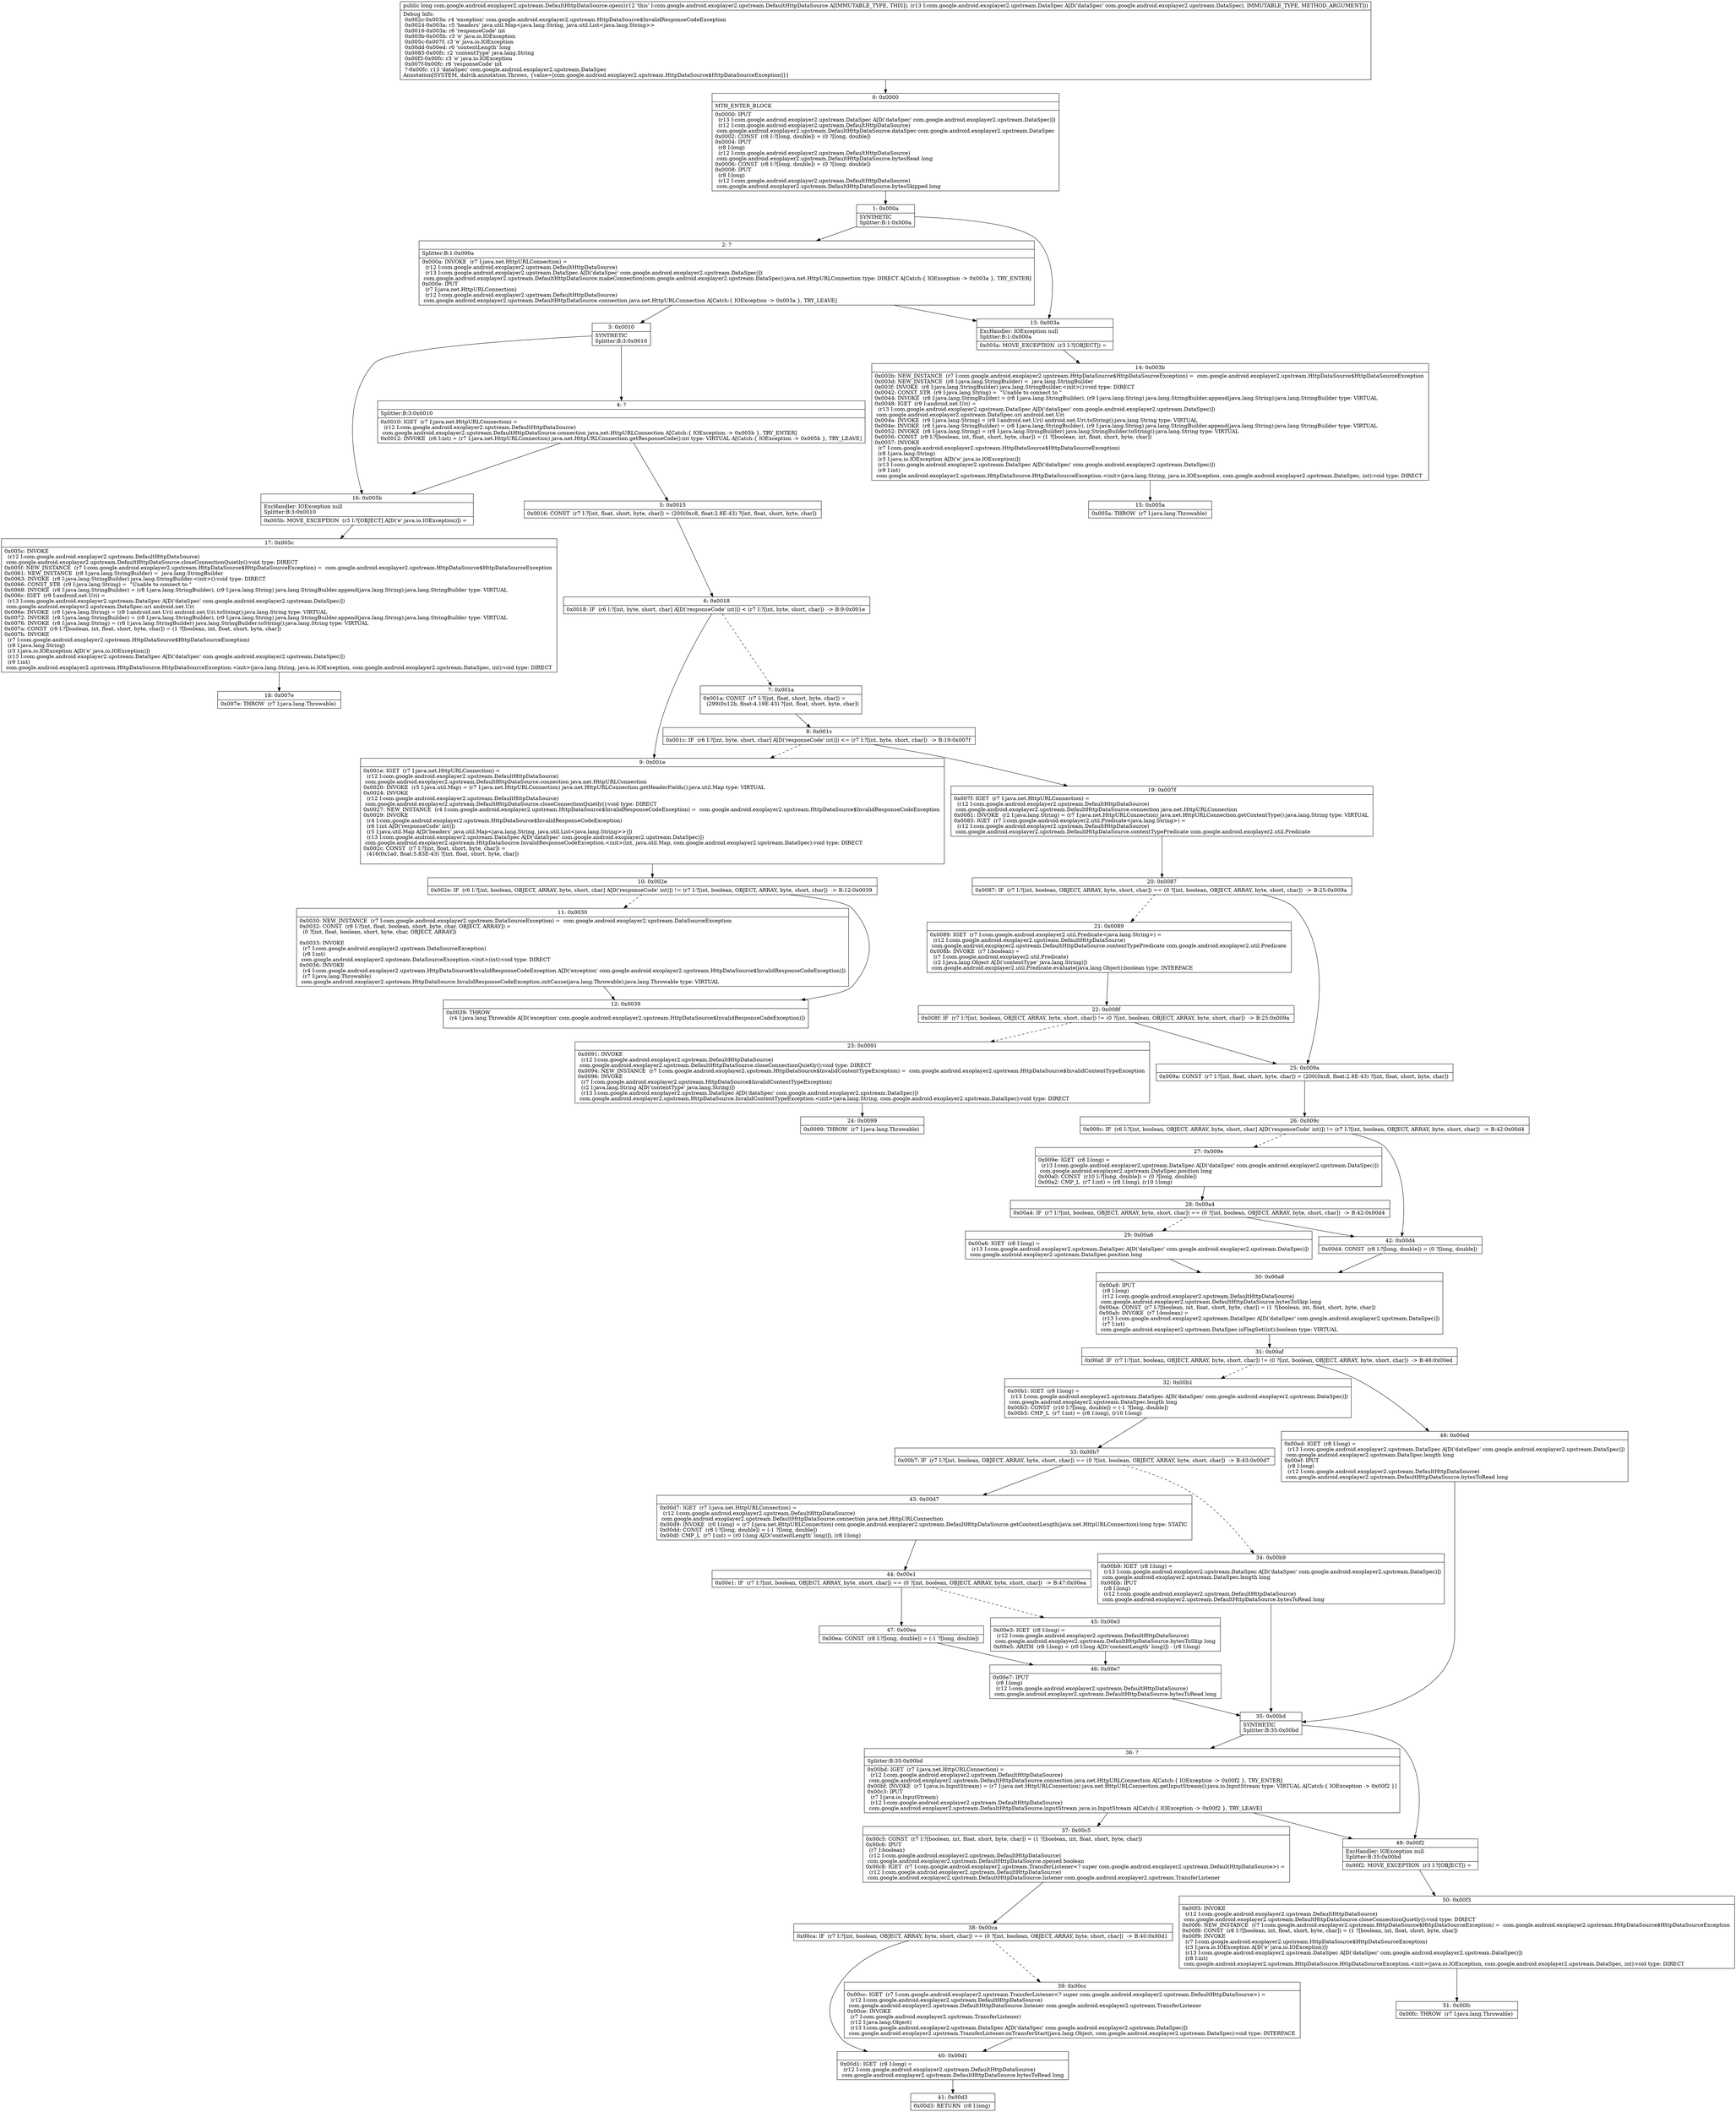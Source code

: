 digraph "CFG forcom.google.android.exoplayer2.upstream.DefaultHttpDataSource.open(Lcom\/google\/android\/exoplayer2\/upstream\/DataSpec;)J" {
Node_0 [shape=record,label="{0\:\ 0x0000|MTH_ENTER_BLOCK\l|0x0000: IPUT  \l  (r13 I:com.google.android.exoplayer2.upstream.DataSpec A[D('dataSpec' com.google.android.exoplayer2.upstream.DataSpec)])\l  (r12 I:com.google.android.exoplayer2.upstream.DefaultHttpDataSource)\l com.google.android.exoplayer2.upstream.DefaultHttpDataSource.dataSpec com.google.android.exoplayer2.upstream.DataSpec \l0x0002: CONST  (r8 I:?[long, double]) = (0 ?[long, double]) \l0x0004: IPUT  \l  (r8 I:long)\l  (r12 I:com.google.android.exoplayer2.upstream.DefaultHttpDataSource)\l com.google.android.exoplayer2.upstream.DefaultHttpDataSource.bytesRead long \l0x0006: CONST  (r8 I:?[long, double]) = (0 ?[long, double]) \l0x0008: IPUT  \l  (r8 I:long)\l  (r12 I:com.google.android.exoplayer2.upstream.DefaultHttpDataSource)\l com.google.android.exoplayer2.upstream.DefaultHttpDataSource.bytesSkipped long \l}"];
Node_1 [shape=record,label="{1\:\ 0x000a|SYNTHETIC\lSplitter:B:1:0x000a\l}"];
Node_2 [shape=record,label="{2\:\ ?|Splitter:B:1:0x000a\l|0x000a: INVOKE  (r7 I:java.net.HttpURLConnection) = \l  (r12 I:com.google.android.exoplayer2.upstream.DefaultHttpDataSource)\l  (r13 I:com.google.android.exoplayer2.upstream.DataSpec A[D('dataSpec' com.google.android.exoplayer2.upstream.DataSpec)])\l com.google.android.exoplayer2.upstream.DefaultHttpDataSource.makeConnection(com.google.android.exoplayer2.upstream.DataSpec):java.net.HttpURLConnection type: DIRECT A[Catch:\{ IOException \-\> 0x003a \}, TRY_ENTER]\l0x000e: IPUT  \l  (r7 I:java.net.HttpURLConnection)\l  (r12 I:com.google.android.exoplayer2.upstream.DefaultHttpDataSource)\l com.google.android.exoplayer2.upstream.DefaultHttpDataSource.connection java.net.HttpURLConnection A[Catch:\{ IOException \-\> 0x003a \}, TRY_LEAVE]\l}"];
Node_3 [shape=record,label="{3\:\ 0x0010|SYNTHETIC\lSplitter:B:3:0x0010\l}"];
Node_4 [shape=record,label="{4\:\ ?|Splitter:B:3:0x0010\l|0x0010: IGET  (r7 I:java.net.HttpURLConnection) = \l  (r12 I:com.google.android.exoplayer2.upstream.DefaultHttpDataSource)\l com.google.android.exoplayer2.upstream.DefaultHttpDataSource.connection java.net.HttpURLConnection A[Catch:\{ IOException \-\> 0x005b \}, TRY_ENTER]\l0x0012: INVOKE  (r6 I:int) = (r7 I:java.net.HttpURLConnection) java.net.HttpURLConnection.getResponseCode():int type: VIRTUAL A[Catch:\{ IOException \-\> 0x005b \}, TRY_LEAVE]\l}"];
Node_5 [shape=record,label="{5\:\ 0x0015|0x0016: CONST  (r7 I:?[int, float, short, byte, char]) = (200(0xc8, float:2.8E\-43) ?[int, float, short, byte, char]) \l}"];
Node_6 [shape=record,label="{6\:\ 0x0018|0x0018: IF  (r6 I:?[int, byte, short, char] A[D('responseCode' int)]) \< (r7 I:?[int, byte, short, char])  \-\> B:9:0x001e \l}"];
Node_7 [shape=record,label="{7\:\ 0x001a|0x001a: CONST  (r7 I:?[int, float, short, byte, char]) = \l  (299(0x12b, float:4.19E\-43) ?[int, float, short, byte, char])\l \l}"];
Node_8 [shape=record,label="{8\:\ 0x001c|0x001c: IF  (r6 I:?[int, byte, short, char] A[D('responseCode' int)]) \<= (r7 I:?[int, byte, short, char])  \-\> B:19:0x007f \l}"];
Node_9 [shape=record,label="{9\:\ 0x001e|0x001e: IGET  (r7 I:java.net.HttpURLConnection) = \l  (r12 I:com.google.android.exoplayer2.upstream.DefaultHttpDataSource)\l com.google.android.exoplayer2.upstream.DefaultHttpDataSource.connection java.net.HttpURLConnection \l0x0020: INVOKE  (r5 I:java.util.Map) = (r7 I:java.net.HttpURLConnection) java.net.HttpURLConnection.getHeaderFields():java.util.Map type: VIRTUAL \l0x0024: INVOKE  \l  (r12 I:com.google.android.exoplayer2.upstream.DefaultHttpDataSource)\l com.google.android.exoplayer2.upstream.DefaultHttpDataSource.closeConnectionQuietly():void type: DIRECT \l0x0027: NEW_INSTANCE  (r4 I:com.google.android.exoplayer2.upstream.HttpDataSource$InvalidResponseCodeException) =  com.google.android.exoplayer2.upstream.HttpDataSource$InvalidResponseCodeException \l0x0029: INVOKE  \l  (r4 I:com.google.android.exoplayer2.upstream.HttpDataSource$InvalidResponseCodeException)\l  (r6 I:int A[D('responseCode' int)])\l  (r5 I:java.util.Map A[D('headers' java.util.Map\<java.lang.String, java.util.List\<java.lang.String\>\>)])\l  (r13 I:com.google.android.exoplayer2.upstream.DataSpec A[D('dataSpec' com.google.android.exoplayer2.upstream.DataSpec)])\l com.google.android.exoplayer2.upstream.HttpDataSource.InvalidResponseCodeException.\<init\>(int, java.util.Map, com.google.android.exoplayer2.upstream.DataSpec):void type: DIRECT \l0x002c: CONST  (r7 I:?[int, float, short, byte, char]) = \l  (416(0x1a0, float:5.83E\-43) ?[int, float, short, byte, char])\l \l}"];
Node_10 [shape=record,label="{10\:\ 0x002e|0x002e: IF  (r6 I:?[int, boolean, OBJECT, ARRAY, byte, short, char] A[D('responseCode' int)]) != (r7 I:?[int, boolean, OBJECT, ARRAY, byte, short, char])  \-\> B:12:0x0039 \l}"];
Node_11 [shape=record,label="{11\:\ 0x0030|0x0030: NEW_INSTANCE  (r7 I:com.google.android.exoplayer2.upstream.DataSourceException) =  com.google.android.exoplayer2.upstream.DataSourceException \l0x0032: CONST  (r8 I:?[int, float, boolean, short, byte, char, OBJECT, ARRAY]) = \l  (0 ?[int, float, boolean, short, byte, char, OBJECT, ARRAY])\l \l0x0033: INVOKE  \l  (r7 I:com.google.android.exoplayer2.upstream.DataSourceException)\l  (r8 I:int)\l com.google.android.exoplayer2.upstream.DataSourceException.\<init\>(int):void type: DIRECT \l0x0036: INVOKE  \l  (r4 I:com.google.android.exoplayer2.upstream.HttpDataSource$InvalidResponseCodeException A[D('exception' com.google.android.exoplayer2.upstream.HttpDataSource$InvalidResponseCodeException)])\l  (r7 I:java.lang.Throwable)\l com.google.android.exoplayer2.upstream.HttpDataSource.InvalidResponseCodeException.initCause(java.lang.Throwable):java.lang.Throwable type: VIRTUAL \l}"];
Node_12 [shape=record,label="{12\:\ 0x0039|0x0039: THROW  \l  (r4 I:java.lang.Throwable A[D('exception' com.google.android.exoplayer2.upstream.HttpDataSource$InvalidResponseCodeException)])\l \l}"];
Node_13 [shape=record,label="{13\:\ 0x003a|ExcHandler: IOException null\lSplitter:B:1:0x000a\l|0x003a: MOVE_EXCEPTION  (r3 I:?[OBJECT]) =  \l}"];
Node_14 [shape=record,label="{14\:\ 0x003b|0x003b: NEW_INSTANCE  (r7 I:com.google.android.exoplayer2.upstream.HttpDataSource$HttpDataSourceException) =  com.google.android.exoplayer2.upstream.HttpDataSource$HttpDataSourceException \l0x003d: NEW_INSTANCE  (r8 I:java.lang.StringBuilder) =  java.lang.StringBuilder \l0x003f: INVOKE  (r8 I:java.lang.StringBuilder) java.lang.StringBuilder.\<init\>():void type: DIRECT \l0x0042: CONST_STR  (r9 I:java.lang.String) =  \"Unable to connect to \" \l0x0044: INVOKE  (r8 I:java.lang.StringBuilder) = (r8 I:java.lang.StringBuilder), (r9 I:java.lang.String) java.lang.StringBuilder.append(java.lang.String):java.lang.StringBuilder type: VIRTUAL \l0x0048: IGET  (r9 I:android.net.Uri) = \l  (r13 I:com.google.android.exoplayer2.upstream.DataSpec A[D('dataSpec' com.google.android.exoplayer2.upstream.DataSpec)])\l com.google.android.exoplayer2.upstream.DataSpec.uri android.net.Uri \l0x004a: INVOKE  (r9 I:java.lang.String) = (r9 I:android.net.Uri) android.net.Uri.toString():java.lang.String type: VIRTUAL \l0x004e: INVOKE  (r8 I:java.lang.StringBuilder) = (r8 I:java.lang.StringBuilder), (r9 I:java.lang.String) java.lang.StringBuilder.append(java.lang.String):java.lang.StringBuilder type: VIRTUAL \l0x0052: INVOKE  (r8 I:java.lang.String) = (r8 I:java.lang.StringBuilder) java.lang.StringBuilder.toString():java.lang.String type: VIRTUAL \l0x0056: CONST  (r9 I:?[boolean, int, float, short, byte, char]) = (1 ?[boolean, int, float, short, byte, char]) \l0x0057: INVOKE  \l  (r7 I:com.google.android.exoplayer2.upstream.HttpDataSource$HttpDataSourceException)\l  (r8 I:java.lang.String)\l  (r3 I:java.io.IOException A[D('e' java.io.IOException)])\l  (r13 I:com.google.android.exoplayer2.upstream.DataSpec A[D('dataSpec' com.google.android.exoplayer2.upstream.DataSpec)])\l  (r9 I:int)\l com.google.android.exoplayer2.upstream.HttpDataSource.HttpDataSourceException.\<init\>(java.lang.String, java.io.IOException, com.google.android.exoplayer2.upstream.DataSpec, int):void type: DIRECT \l}"];
Node_15 [shape=record,label="{15\:\ 0x005a|0x005a: THROW  (r7 I:java.lang.Throwable) \l}"];
Node_16 [shape=record,label="{16\:\ 0x005b|ExcHandler: IOException null\lSplitter:B:3:0x0010\l|0x005b: MOVE_EXCEPTION  (r3 I:?[OBJECT] A[D('e' java.io.IOException)]) =  \l}"];
Node_17 [shape=record,label="{17\:\ 0x005c|0x005c: INVOKE  \l  (r12 I:com.google.android.exoplayer2.upstream.DefaultHttpDataSource)\l com.google.android.exoplayer2.upstream.DefaultHttpDataSource.closeConnectionQuietly():void type: DIRECT \l0x005f: NEW_INSTANCE  (r7 I:com.google.android.exoplayer2.upstream.HttpDataSource$HttpDataSourceException) =  com.google.android.exoplayer2.upstream.HttpDataSource$HttpDataSourceException \l0x0061: NEW_INSTANCE  (r8 I:java.lang.StringBuilder) =  java.lang.StringBuilder \l0x0063: INVOKE  (r8 I:java.lang.StringBuilder) java.lang.StringBuilder.\<init\>():void type: DIRECT \l0x0066: CONST_STR  (r9 I:java.lang.String) =  \"Unable to connect to \" \l0x0068: INVOKE  (r8 I:java.lang.StringBuilder) = (r8 I:java.lang.StringBuilder), (r9 I:java.lang.String) java.lang.StringBuilder.append(java.lang.String):java.lang.StringBuilder type: VIRTUAL \l0x006c: IGET  (r9 I:android.net.Uri) = \l  (r13 I:com.google.android.exoplayer2.upstream.DataSpec A[D('dataSpec' com.google.android.exoplayer2.upstream.DataSpec)])\l com.google.android.exoplayer2.upstream.DataSpec.uri android.net.Uri \l0x006e: INVOKE  (r9 I:java.lang.String) = (r9 I:android.net.Uri) android.net.Uri.toString():java.lang.String type: VIRTUAL \l0x0072: INVOKE  (r8 I:java.lang.StringBuilder) = (r8 I:java.lang.StringBuilder), (r9 I:java.lang.String) java.lang.StringBuilder.append(java.lang.String):java.lang.StringBuilder type: VIRTUAL \l0x0076: INVOKE  (r8 I:java.lang.String) = (r8 I:java.lang.StringBuilder) java.lang.StringBuilder.toString():java.lang.String type: VIRTUAL \l0x007a: CONST  (r9 I:?[boolean, int, float, short, byte, char]) = (1 ?[boolean, int, float, short, byte, char]) \l0x007b: INVOKE  \l  (r7 I:com.google.android.exoplayer2.upstream.HttpDataSource$HttpDataSourceException)\l  (r8 I:java.lang.String)\l  (r3 I:java.io.IOException A[D('e' java.io.IOException)])\l  (r13 I:com.google.android.exoplayer2.upstream.DataSpec A[D('dataSpec' com.google.android.exoplayer2.upstream.DataSpec)])\l  (r9 I:int)\l com.google.android.exoplayer2.upstream.HttpDataSource.HttpDataSourceException.\<init\>(java.lang.String, java.io.IOException, com.google.android.exoplayer2.upstream.DataSpec, int):void type: DIRECT \l}"];
Node_18 [shape=record,label="{18\:\ 0x007e|0x007e: THROW  (r7 I:java.lang.Throwable) \l}"];
Node_19 [shape=record,label="{19\:\ 0x007f|0x007f: IGET  (r7 I:java.net.HttpURLConnection) = \l  (r12 I:com.google.android.exoplayer2.upstream.DefaultHttpDataSource)\l com.google.android.exoplayer2.upstream.DefaultHttpDataSource.connection java.net.HttpURLConnection \l0x0081: INVOKE  (r2 I:java.lang.String) = (r7 I:java.net.HttpURLConnection) java.net.HttpURLConnection.getContentType():java.lang.String type: VIRTUAL \l0x0085: IGET  (r7 I:com.google.android.exoplayer2.util.Predicate\<java.lang.String\>) = \l  (r12 I:com.google.android.exoplayer2.upstream.DefaultHttpDataSource)\l com.google.android.exoplayer2.upstream.DefaultHttpDataSource.contentTypePredicate com.google.android.exoplayer2.util.Predicate \l}"];
Node_20 [shape=record,label="{20\:\ 0x0087|0x0087: IF  (r7 I:?[int, boolean, OBJECT, ARRAY, byte, short, char]) == (0 ?[int, boolean, OBJECT, ARRAY, byte, short, char])  \-\> B:25:0x009a \l}"];
Node_21 [shape=record,label="{21\:\ 0x0089|0x0089: IGET  (r7 I:com.google.android.exoplayer2.util.Predicate\<java.lang.String\>) = \l  (r12 I:com.google.android.exoplayer2.upstream.DefaultHttpDataSource)\l com.google.android.exoplayer2.upstream.DefaultHttpDataSource.contentTypePredicate com.google.android.exoplayer2.util.Predicate \l0x008b: INVOKE  (r7 I:boolean) = \l  (r7 I:com.google.android.exoplayer2.util.Predicate)\l  (r2 I:java.lang.Object A[D('contentType' java.lang.String)])\l com.google.android.exoplayer2.util.Predicate.evaluate(java.lang.Object):boolean type: INTERFACE \l}"];
Node_22 [shape=record,label="{22\:\ 0x008f|0x008f: IF  (r7 I:?[int, boolean, OBJECT, ARRAY, byte, short, char]) != (0 ?[int, boolean, OBJECT, ARRAY, byte, short, char])  \-\> B:25:0x009a \l}"];
Node_23 [shape=record,label="{23\:\ 0x0091|0x0091: INVOKE  \l  (r12 I:com.google.android.exoplayer2.upstream.DefaultHttpDataSource)\l com.google.android.exoplayer2.upstream.DefaultHttpDataSource.closeConnectionQuietly():void type: DIRECT \l0x0094: NEW_INSTANCE  (r7 I:com.google.android.exoplayer2.upstream.HttpDataSource$InvalidContentTypeException) =  com.google.android.exoplayer2.upstream.HttpDataSource$InvalidContentTypeException \l0x0096: INVOKE  \l  (r7 I:com.google.android.exoplayer2.upstream.HttpDataSource$InvalidContentTypeException)\l  (r2 I:java.lang.String A[D('contentType' java.lang.String)])\l  (r13 I:com.google.android.exoplayer2.upstream.DataSpec A[D('dataSpec' com.google.android.exoplayer2.upstream.DataSpec)])\l com.google.android.exoplayer2.upstream.HttpDataSource.InvalidContentTypeException.\<init\>(java.lang.String, com.google.android.exoplayer2.upstream.DataSpec):void type: DIRECT \l}"];
Node_24 [shape=record,label="{24\:\ 0x0099|0x0099: THROW  (r7 I:java.lang.Throwable) \l}"];
Node_25 [shape=record,label="{25\:\ 0x009a|0x009a: CONST  (r7 I:?[int, float, short, byte, char]) = (200(0xc8, float:2.8E\-43) ?[int, float, short, byte, char]) \l}"];
Node_26 [shape=record,label="{26\:\ 0x009c|0x009c: IF  (r6 I:?[int, boolean, OBJECT, ARRAY, byte, short, char] A[D('responseCode' int)]) != (r7 I:?[int, boolean, OBJECT, ARRAY, byte, short, char])  \-\> B:42:0x00d4 \l}"];
Node_27 [shape=record,label="{27\:\ 0x009e|0x009e: IGET  (r8 I:long) = \l  (r13 I:com.google.android.exoplayer2.upstream.DataSpec A[D('dataSpec' com.google.android.exoplayer2.upstream.DataSpec)])\l com.google.android.exoplayer2.upstream.DataSpec.position long \l0x00a0: CONST  (r10 I:?[long, double]) = (0 ?[long, double]) \l0x00a2: CMP_L  (r7 I:int) = (r8 I:long), (r10 I:long) \l}"];
Node_28 [shape=record,label="{28\:\ 0x00a4|0x00a4: IF  (r7 I:?[int, boolean, OBJECT, ARRAY, byte, short, char]) == (0 ?[int, boolean, OBJECT, ARRAY, byte, short, char])  \-\> B:42:0x00d4 \l}"];
Node_29 [shape=record,label="{29\:\ 0x00a6|0x00a6: IGET  (r8 I:long) = \l  (r13 I:com.google.android.exoplayer2.upstream.DataSpec A[D('dataSpec' com.google.android.exoplayer2.upstream.DataSpec)])\l com.google.android.exoplayer2.upstream.DataSpec.position long \l}"];
Node_30 [shape=record,label="{30\:\ 0x00a8|0x00a8: IPUT  \l  (r8 I:long)\l  (r12 I:com.google.android.exoplayer2.upstream.DefaultHttpDataSource)\l com.google.android.exoplayer2.upstream.DefaultHttpDataSource.bytesToSkip long \l0x00aa: CONST  (r7 I:?[boolean, int, float, short, byte, char]) = (1 ?[boolean, int, float, short, byte, char]) \l0x00ab: INVOKE  (r7 I:boolean) = \l  (r13 I:com.google.android.exoplayer2.upstream.DataSpec A[D('dataSpec' com.google.android.exoplayer2.upstream.DataSpec)])\l  (r7 I:int)\l com.google.android.exoplayer2.upstream.DataSpec.isFlagSet(int):boolean type: VIRTUAL \l}"];
Node_31 [shape=record,label="{31\:\ 0x00af|0x00af: IF  (r7 I:?[int, boolean, OBJECT, ARRAY, byte, short, char]) != (0 ?[int, boolean, OBJECT, ARRAY, byte, short, char])  \-\> B:48:0x00ed \l}"];
Node_32 [shape=record,label="{32\:\ 0x00b1|0x00b1: IGET  (r8 I:long) = \l  (r13 I:com.google.android.exoplayer2.upstream.DataSpec A[D('dataSpec' com.google.android.exoplayer2.upstream.DataSpec)])\l com.google.android.exoplayer2.upstream.DataSpec.length long \l0x00b3: CONST  (r10 I:?[long, double]) = (\-1 ?[long, double]) \l0x00b5: CMP_L  (r7 I:int) = (r8 I:long), (r10 I:long) \l}"];
Node_33 [shape=record,label="{33\:\ 0x00b7|0x00b7: IF  (r7 I:?[int, boolean, OBJECT, ARRAY, byte, short, char]) == (0 ?[int, boolean, OBJECT, ARRAY, byte, short, char])  \-\> B:43:0x00d7 \l}"];
Node_34 [shape=record,label="{34\:\ 0x00b9|0x00b9: IGET  (r8 I:long) = \l  (r13 I:com.google.android.exoplayer2.upstream.DataSpec A[D('dataSpec' com.google.android.exoplayer2.upstream.DataSpec)])\l com.google.android.exoplayer2.upstream.DataSpec.length long \l0x00bb: IPUT  \l  (r8 I:long)\l  (r12 I:com.google.android.exoplayer2.upstream.DefaultHttpDataSource)\l com.google.android.exoplayer2.upstream.DefaultHttpDataSource.bytesToRead long \l}"];
Node_35 [shape=record,label="{35\:\ 0x00bd|SYNTHETIC\lSplitter:B:35:0x00bd\l}"];
Node_36 [shape=record,label="{36\:\ ?|Splitter:B:35:0x00bd\l|0x00bd: IGET  (r7 I:java.net.HttpURLConnection) = \l  (r12 I:com.google.android.exoplayer2.upstream.DefaultHttpDataSource)\l com.google.android.exoplayer2.upstream.DefaultHttpDataSource.connection java.net.HttpURLConnection A[Catch:\{ IOException \-\> 0x00f2 \}, TRY_ENTER]\l0x00bf: INVOKE  (r7 I:java.io.InputStream) = (r7 I:java.net.HttpURLConnection) java.net.HttpURLConnection.getInputStream():java.io.InputStream type: VIRTUAL A[Catch:\{ IOException \-\> 0x00f2 \}]\l0x00c3: IPUT  \l  (r7 I:java.io.InputStream)\l  (r12 I:com.google.android.exoplayer2.upstream.DefaultHttpDataSource)\l com.google.android.exoplayer2.upstream.DefaultHttpDataSource.inputStream java.io.InputStream A[Catch:\{ IOException \-\> 0x00f2 \}, TRY_LEAVE]\l}"];
Node_37 [shape=record,label="{37\:\ 0x00c5|0x00c5: CONST  (r7 I:?[boolean, int, float, short, byte, char]) = (1 ?[boolean, int, float, short, byte, char]) \l0x00c6: IPUT  \l  (r7 I:boolean)\l  (r12 I:com.google.android.exoplayer2.upstream.DefaultHttpDataSource)\l com.google.android.exoplayer2.upstream.DefaultHttpDataSource.opened boolean \l0x00c8: IGET  (r7 I:com.google.android.exoplayer2.upstream.TransferListener\<? super com.google.android.exoplayer2.upstream.DefaultHttpDataSource\>) = \l  (r12 I:com.google.android.exoplayer2.upstream.DefaultHttpDataSource)\l com.google.android.exoplayer2.upstream.DefaultHttpDataSource.listener com.google.android.exoplayer2.upstream.TransferListener \l}"];
Node_38 [shape=record,label="{38\:\ 0x00ca|0x00ca: IF  (r7 I:?[int, boolean, OBJECT, ARRAY, byte, short, char]) == (0 ?[int, boolean, OBJECT, ARRAY, byte, short, char])  \-\> B:40:0x00d1 \l}"];
Node_39 [shape=record,label="{39\:\ 0x00cc|0x00cc: IGET  (r7 I:com.google.android.exoplayer2.upstream.TransferListener\<? super com.google.android.exoplayer2.upstream.DefaultHttpDataSource\>) = \l  (r12 I:com.google.android.exoplayer2.upstream.DefaultHttpDataSource)\l com.google.android.exoplayer2.upstream.DefaultHttpDataSource.listener com.google.android.exoplayer2.upstream.TransferListener \l0x00ce: INVOKE  \l  (r7 I:com.google.android.exoplayer2.upstream.TransferListener)\l  (r12 I:java.lang.Object)\l  (r13 I:com.google.android.exoplayer2.upstream.DataSpec A[D('dataSpec' com.google.android.exoplayer2.upstream.DataSpec)])\l com.google.android.exoplayer2.upstream.TransferListener.onTransferStart(java.lang.Object, com.google.android.exoplayer2.upstream.DataSpec):void type: INTERFACE \l}"];
Node_40 [shape=record,label="{40\:\ 0x00d1|0x00d1: IGET  (r8 I:long) = \l  (r12 I:com.google.android.exoplayer2.upstream.DefaultHttpDataSource)\l com.google.android.exoplayer2.upstream.DefaultHttpDataSource.bytesToRead long \l}"];
Node_41 [shape=record,label="{41\:\ 0x00d3|0x00d3: RETURN  (r8 I:long) \l}"];
Node_42 [shape=record,label="{42\:\ 0x00d4|0x00d4: CONST  (r8 I:?[long, double]) = (0 ?[long, double]) \l}"];
Node_43 [shape=record,label="{43\:\ 0x00d7|0x00d7: IGET  (r7 I:java.net.HttpURLConnection) = \l  (r12 I:com.google.android.exoplayer2.upstream.DefaultHttpDataSource)\l com.google.android.exoplayer2.upstream.DefaultHttpDataSource.connection java.net.HttpURLConnection \l0x00d9: INVOKE  (r0 I:long) = (r7 I:java.net.HttpURLConnection) com.google.android.exoplayer2.upstream.DefaultHttpDataSource.getContentLength(java.net.HttpURLConnection):long type: STATIC \l0x00dd: CONST  (r8 I:?[long, double]) = (\-1 ?[long, double]) \l0x00df: CMP_L  (r7 I:int) = (r0 I:long A[D('contentLength' long)]), (r8 I:long) \l}"];
Node_44 [shape=record,label="{44\:\ 0x00e1|0x00e1: IF  (r7 I:?[int, boolean, OBJECT, ARRAY, byte, short, char]) == (0 ?[int, boolean, OBJECT, ARRAY, byte, short, char])  \-\> B:47:0x00ea \l}"];
Node_45 [shape=record,label="{45\:\ 0x00e3|0x00e3: IGET  (r8 I:long) = \l  (r12 I:com.google.android.exoplayer2.upstream.DefaultHttpDataSource)\l com.google.android.exoplayer2.upstream.DefaultHttpDataSource.bytesToSkip long \l0x00e5: ARITH  (r8 I:long) = (r0 I:long A[D('contentLength' long)]) \- (r8 I:long) \l}"];
Node_46 [shape=record,label="{46\:\ 0x00e7|0x00e7: IPUT  \l  (r8 I:long)\l  (r12 I:com.google.android.exoplayer2.upstream.DefaultHttpDataSource)\l com.google.android.exoplayer2.upstream.DefaultHttpDataSource.bytesToRead long \l}"];
Node_47 [shape=record,label="{47\:\ 0x00ea|0x00ea: CONST  (r8 I:?[long, double]) = (\-1 ?[long, double]) \l}"];
Node_48 [shape=record,label="{48\:\ 0x00ed|0x00ed: IGET  (r8 I:long) = \l  (r13 I:com.google.android.exoplayer2.upstream.DataSpec A[D('dataSpec' com.google.android.exoplayer2.upstream.DataSpec)])\l com.google.android.exoplayer2.upstream.DataSpec.length long \l0x00ef: IPUT  \l  (r8 I:long)\l  (r12 I:com.google.android.exoplayer2.upstream.DefaultHttpDataSource)\l com.google.android.exoplayer2.upstream.DefaultHttpDataSource.bytesToRead long \l}"];
Node_49 [shape=record,label="{49\:\ 0x00f2|ExcHandler: IOException null\lSplitter:B:35:0x00bd\l|0x00f2: MOVE_EXCEPTION  (r3 I:?[OBJECT]) =  \l}"];
Node_50 [shape=record,label="{50\:\ 0x00f3|0x00f3: INVOKE  \l  (r12 I:com.google.android.exoplayer2.upstream.DefaultHttpDataSource)\l com.google.android.exoplayer2.upstream.DefaultHttpDataSource.closeConnectionQuietly():void type: DIRECT \l0x00f6: NEW_INSTANCE  (r7 I:com.google.android.exoplayer2.upstream.HttpDataSource$HttpDataSourceException) =  com.google.android.exoplayer2.upstream.HttpDataSource$HttpDataSourceException \l0x00f8: CONST  (r8 I:?[boolean, int, float, short, byte, char]) = (1 ?[boolean, int, float, short, byte, char]) \l0x00f9: INVOKE  \l  (r7 I:com.google.android.exoplayer2.upstream.HttpDataSource$HttpDataSourceException)\l  (r3 I:java.io.IOException A[D('e' java.io.IOException)])\l  (r13 I:com.google.android.exoplayer2.upstream.DataSpec A[D('dataSpec' com.google.android.exoplayer2.upstream.DataSpec)])\l  (r8 I:int)\l com.google.android.exoplayer2.upstream.HttpDataSource.HttpDataSourceException.\<init\>(java.io.IOException, com.google.android.exoplayer2.upstream.DataSpec, int):void type: DIRECT \l}"];
Node_51 [shape=record,label="{51\:\ 0x00fc|0x00fc: THROW  (r7 I:java.lang.Throwable) \l}"];
MethodNode[shape=record,label="{public long com.google.android.exoplayer2.upstream.DefaultHttpDataSource.open((r12 'this' I:com.google.android.exoplayer2.upstream.DefaultHttpDataSource A[IMMUTABLE_TYPE, THIS]), (r13 I:com.google.android.exoplayer2.upstream.DataSpec A[D('dataSpec' com.google.android.exoplayer2.upstream.DataSpec), IMMUTABLE_TYPE, METHOD_ARGUMENT]))  | Debug Info:\l  0x002c\-0x003a: r4 'exception' com.google.android.exoplayer2.upstream.HttpDataSource$InvalidResponseCodeException\l  0x0024\-0x003a: r5 'headers' java.util.Map\<java.lang.String, java.util.List\<java.lang.String\>\>\l  0x0016\-0x003a: r6 'responseCode' int\l  0x003b\-0x005b: r3 'e' java.io.IOException\l  0x005c\-0x007f: r3 'e' java.io.IOException\l  0x00dd\-0x00ed: r0 'contentLength' long\l  0x0085\-0x00fc: r2 'contentType' java.lang.String\l  0x00f3\-0x00fc: r3 'e' java.io.IOException\l  0x007f\-0x00fc: r6 'responseCode' int\l  ?\-0x00fc: r13 'dataSpec' com.google.android.exoplayer2.upstream.DataSpec\lAnnotation[SYSTEM, dalvik.annotation.Throws, \{value=[com.google.android.exoplayer2.upstream.HttpDataSource$HttpDataSourceException]\}]\l}"];
MethodNode -> Node_0;
Node_0 -> Node_1;
Node_1 -> Node_2;
Node_1 -> Node_13;
Node_2 -> Node_3;
Node_2 -> Node_13;
Node_3 -> Node_4;
Node_3 -> Node_16;
Node_4 -> Node_5;
Node_4 -> Node_16;
Node_5 -> Node_6;
Node_6 -> Node_7[style=dashed];
Node_6 -> Node_9;
Node_7 -> Node_8;
Node_8 -> Node_9[style=dashed];
Node_8 -> Node_19;
Node_9 -> Node_10;
Node_10 -> Node_11[style=dashed];
Node_10 -> Node_12;
Node_11 -> Node_12;
Node_13 -> Node_14;
Node_14 -> Node_15;
Node_16 -> Node_17;
Node_17 -> Node_18;
Node_19 -> Node_20;
Node_20 -> Node_21[style=dashed];
Node_20 -> Node_25;
Node_21 -> Node_22;
Node_22 -> Node_23[style=dashed];
Node_22 -> Node_25;
Node_23 -> Node_24;
Node_25 -> Node_26;
Node_26 -> Node_27[style=dashed];
Node_26 -> Node_42;
Node_27 -> Node_28;
Node_28 -> Node_29[style=dashed];
Node_28 -> Node_42;
Node_29 -> Node_30;
Node_30 -> Node_31;
Node_31 -> Node_32[style=dashed];
Node_31 -> Node_48;
Node_32 -> Node_33;
Node_33 -> Node_34[style=dashed];
Node_33 -> Node_43;
Node_34 -> Node_35;
Node_35 -> Node_36;
Node_35 -> Node_49;
Node_36 -> Node_37;
Node_36 -> Node_49;
Node_37 -> Node_38;
Node_38 -> Node_39[style=dashed];
Node_38 -> Node_40;
Node_39 -> Node_40;
Node_40 -> Node_41;
Node_42 -> Node_30;
Node_43 -> Node_44;
Node_44 -> Node_45[style=dashed];
Node_44 -> Node_47;
Node_45 -> Node_46;
Node_46 -> Node_35;
Node_47 -> Node_46;
Node_48 -> Node_35;
Node_49 -> Node_50;
Node_50 -> Node_51;
}

